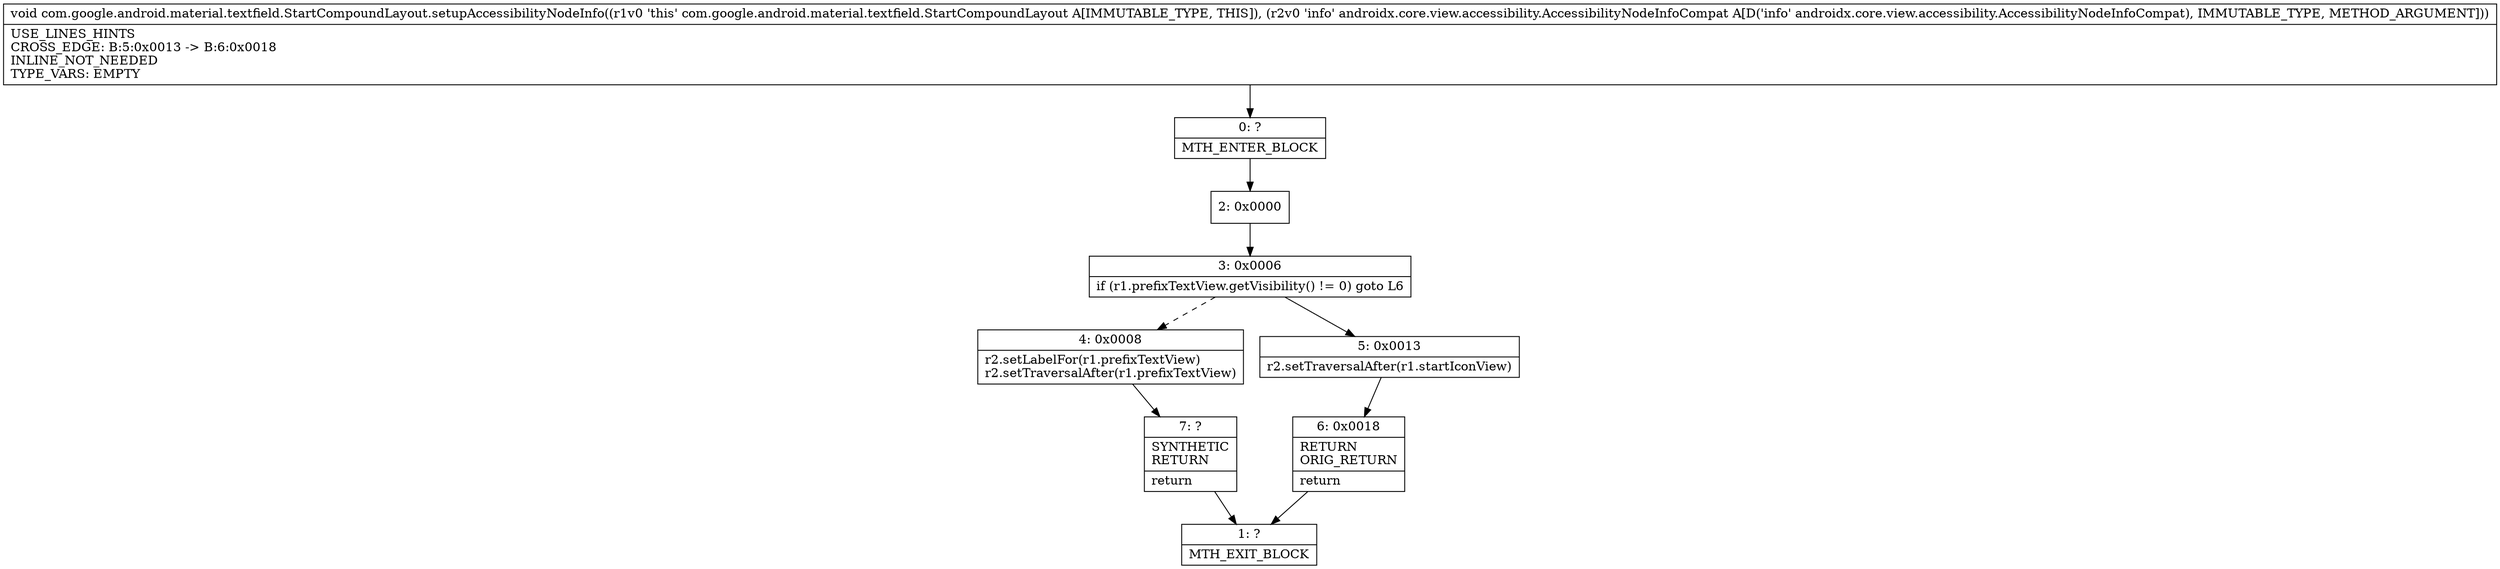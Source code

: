 digraph "CFG forcom.google.android.material.textfield.StartCompoundLayout.setupAccessibilityNodeInfo(Landroidx\/core\/view\/accessibility\/AccessibilityNodeInfoCompat;)V" {
Node_0 [shape=record,label="{0\:\ ?|MTH_ENTER_BLOCK\l}"];
Node_2 [shape=record,label="{2\:\ 0x0000}"];
Node_3 [shape=record,label="{3\:\ 0x0006|if (r1.prefixTextView.getVisibility() != 0) goto L6\l}"];
Node_4 [shape=record,label="{4\:\ 0x0008|r2.setLabelFor(r1.prefixTextView)\lr2.setTraversalAfter(r1.prefixTextView)\l}"];
Node_7 [shape=record,label="{7\:\ ?|SYNTHETIC\lRETURN\l|return\l}"];
Node_1 [shape=record,label="{1\:\ ?|MTH_EXIT_BLOCK\l}"];
Node_5 [shape=record,label="{5\:\ 0x0013|r2.setTraversalAfter(r1.startIconView)\l}"];
Node_6 [shape=record,label="{6\:\ 0x0018|RETURN\lORIG_RETURN\l|return\l}"];
MethodNode[shape=record,label="{void com.google.android.material.textfield.StartCompoundLayout.setupAccessibilityNodeInfo((r1v0 'this' com.google.android.material.textfield.StartCompoundLayout A[IMMUTABLE_TYPE, THIS]), (r2v0 'info' androidx.core.view.accessibility.AccessibilityNodeInfoCompat A[D('info' androidx.core.view.accessibility.AccessibilityNodeInfoCompat), IMMUTABLE_TYPE, METHOD_ARGUMENT]))  | USE_LINES_HINTS\lCROSS_EDGE: B:5:0x0013 \-\> B:6:0x0018\lINLINE_NOT_NEEDED\lTYPE_VARS: EMPTY\l}"];
MethodNode -> Node_0;Node_0 -> Node_2;
Node_2 -> Node_3;
Node_3 -> Node_4[style=dashed];
Node_3 -> Node_5;
Node_4 -> Node_7;
Node_7 -> Node_1;
Node_5 -> Node_6;
Node_6 -> Node_1;
}

